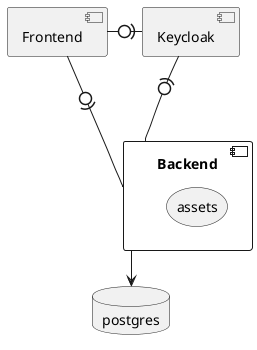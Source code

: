 @startuml

component Keycloak
component Frontend
component Backend {
  storage assets
}
database postgres

Frontend -do0)-- Backend
Frontend -ri0)-- Keycloak
Backend -le0)- Keycloak
Backend --> postgres

@enduml
